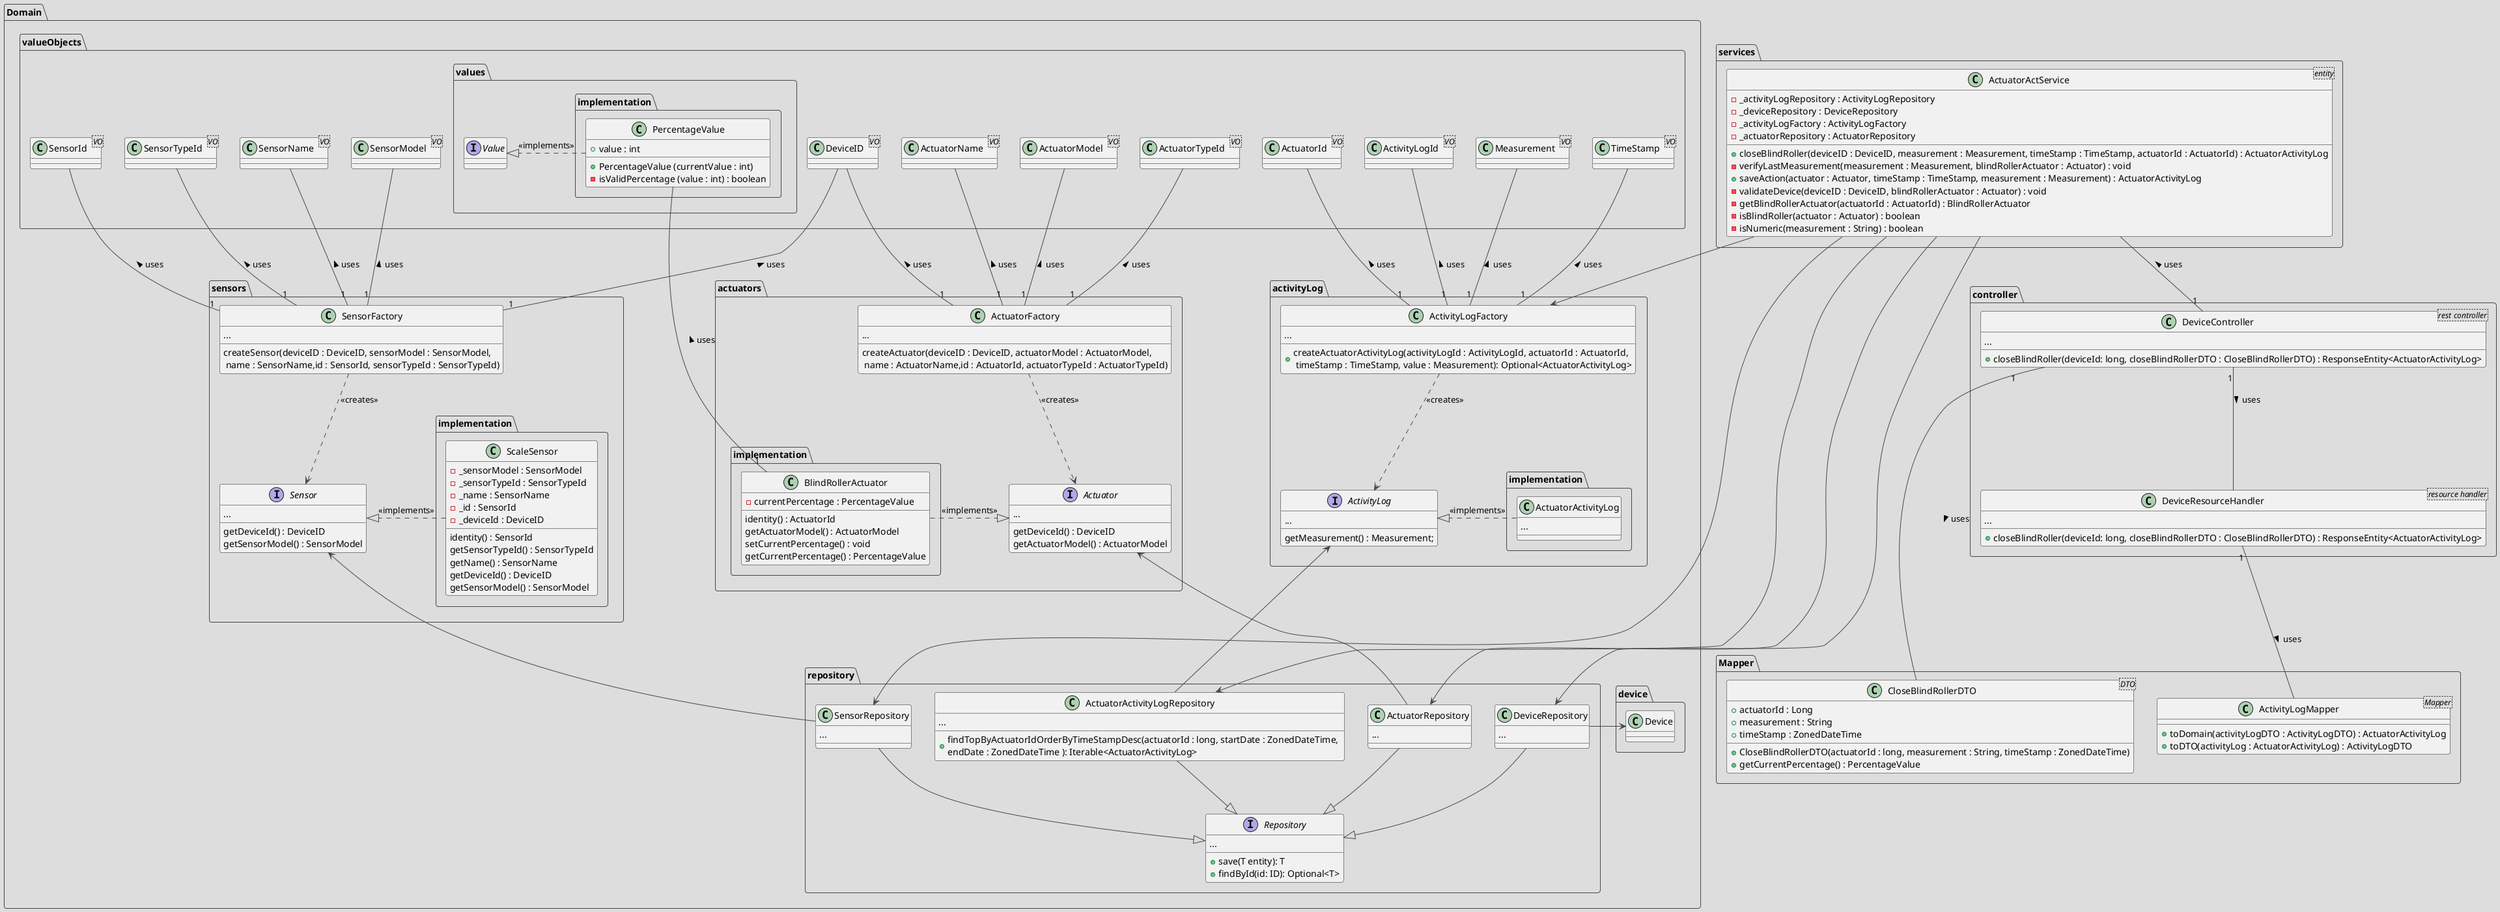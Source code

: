 @startuml
!theme toy

package controller
{

    class DeviceController<rest controller>
    {
     ...
        + closeBlindRoller(deviceId: long, closeBlindRollerDTO : CloseBlindRollerDTO) : ResponseEntity<ActuatorActivityLog>
    }
    class DeviceResourceHandler<resource handler>
    {
        ...
        + closeBlindRoller(deviceId: long, closeBlindRollerDTO : CloseBlindRollerDTO) : ResponseEntity<ActuatorActivityLog>
    }
    }

    package services
    {
        class ActuatorActService<entity>
        {
            - _activityLogRepository : ActivityLogRepository
            - _deviceRepository : DeviceRepository
            - _activityLogFactory : ActivityLogFactory
            - _actuatorRepository : ActuatorRepository

            + closeBlindRoller(deviceID : DeviceID, measurement : Measurement, timeStamp : TimeStamp, actuatorId : ActuatorId) : ActuatorActivityLog
            - verifyLastMeasurement(measurement : Measurement, blindRollerActuator : Actuator) : void
            + saveAction(actuator : Actuator, timeStamp : TimeStamp, measurement : Measurement) : ActuatorActivityLog
            - validateDevice(deviceID : DeviceID, blindRollerActuator : Actuator) : void
            - getBlindRollerActuator(actuatorId : ActuatorId) : BlindRollerActuator
            - isBlindRoller(actuator : Actuator) : boolean
            - isNumeric(measurement : String) : boolean
        }
    }

    package Mapper
    {
            class CloseBlindRollerDTO<DTO>
            {
                + actuatorId : Long
                + measurement : String
                + timeStamp : ZonedDateTime
                + CloseBlindRollerDTO(actuatorId : long, measurement : String, timeStamp : ZonedDateTime)
                + getCurrentPercentage() : PercentageValue
            }
            class ActivityLogMapper<Mapper>
            {
                + toDomain(activityLogDTO : ActivityLogDTO) : ActuatorActivityLog
                + toDTO(activityLog : ActuatorActivityLog) : ActivityLogDTO
            }
    }

    package Domain
    {
        package repository
        {
            interface Repository
            {
                + save(T entity): T
                + findById(id: ID): Optional<T>
                ...
            }

            class ActuatorActivityLogRepository
            {
                ...
                + findTopByActuatorIdOrderByTimeStampDesc(actuatorId : long, startDate : ZonedDateTime, \nendDate : ZonedDateTime ): Iterable<ActuatorActivityLog>
            }

            class DeviceRepository
            {
                ...
            }

            class ActuatorRepository
            {
                ...
            }
             class SensorRepository
                        {
                            ...
                        }

         }
'        package device
'        {
'            class Device
'            {
'                - _roomId : RoomId
'                - _deviceId : DeviceID
'                - _deviceName : DeviceName
'                - _deviceModel : DeviceModel
'                - _deviceStatus : DeviceStatus
'                - _deviceFactory : DeviceFactory
'                ...
'            }
'        }
        package activityLog
        {

            interface ActivityLog
            {
                ...
                getMeasurement() : Measurement;
            }
            package implementation
            {
                class ActuatorActivityLog
                {
                    ...
                }
            }

            class ActivityLogFactory
            {
                ...
                + createActuatorActivityLog(activityLogId : ActivityLogId, actuatorId : ActuatorId,\n timeStamp : TimeStamp, value : Measurement): Optional<ActuatorActivityLog>
            }
        }
        package actuators
        {
            interface Actuator
            {
                ...
                getDeviceId() : DeviceID
                getActuatorModel() : ActuatorModel
            }

            package implementation
            {
                class BlindRollerActuator
                {
                    - currentPercentage : PercentageValue
                    identity() : ActuatorId
                    getActuatorModel() : ActuatorModel
                    setCurrentPercentage() : void
                    getCurrentPercentage() : PercentageValue
                }
            }

            class ActuatorFactory
            {
            ...
            createActuator(deviceID : DeviceID, actuatorModel : ActuatorModel,\n name : ActuatorName,id : ActuatorId, actuatorTypeId : ActuatorTypeId)
            }
        }
        package sensors
                {
                    interface Sensor
                    {
                        ...
                        getDeviceId() : DeviceID
                        getSensorModel() : SensorModel
                    }

                    package implementation
                    {
                        class ScaleSensor
                        {
                            - _sensorModel : SensorModel
                            - _sensorTypeId : SensorTypeId
                            - _name : SensorName
                            - _id : SensorId
                            - _deviceId : DeviceID
                            identity() : SensorId
                            getSensorTypeId() : SensorTypeId
                            getName() : SensorName
                            getDeviceId() : DeviceID
                            getSensorModel() : SensorModel
                        }
                    }

                    class SensorFactory
                    {
                    ...
                    createSensor(deviceID : DeviceID, sensorModel : SensorModel,\n name : SensorName,id : SensorId, sensorTypeId : SensorTypeId)
                    }
                }

        package device
        {
            class Device
            {

            }
        }

        package valueObjects
        {
            class ActivityLogId<VO>
            {

            }

            class DeviceID<VO>
            {

            }

            class Measurement<VO>
            {

            }

            class TimeStamp<VO>
            {

            }

            class ActuatorId<VO>
            {

            }

            class ActuatorTypeId<VO>
            {

            }
            class ActuatorName<VO>
            {

            }

            class ActuatorModel<VO>
            {

            }
            class SensorModel<VO>
            {

            }
            class SensorId<VO>
            {

            }

            class SensorTypeId<VO>
            {

            }
            class SensorName<VO>
            {

            }

            package values
            {
                interface Value
                {

                }

                package implementation
                {
                    class PercentageValue
                    {
                        + value : int
                        + PercentageValue (currentValue : int)
                        - isValidPercentage (value : int) : boolean

                    }                    
                }
            }

        }

    }


DeviceController "1"-up- ActuatorActService: uses >

ActuatorActService --> ActuatorActivityLogRepository
ActuatorActService --> DeviceRepository
ActuatorActService --> ActivityLogFactory
ActuatorActService --> ActuatorRepository
ActuatorActService --> SensorRepository

ActuatorActivityLogRepository --|> Repository
DeviceRepository --|> Repository
ActuatorRepository --|> Repository
SensorRepository --|> Repository


ScaleSensor .right.|> Sensor : <<implements>>

ActivityLogFactory "1"-up- ActivityLogId : uses >
ActivityLogFactory "1"-up- ActuatorId : uses >
ActivityLogFactory "1"-up- TimeStamp : uses >
ActivityLogFactory "1"-up- Measurement : uses >

ActuatorFactory "1"-up- ActuatorModel : uses >
ActuatorFactory "1"-up- ActuatorName : uses >
ActuatorFactory "1"-up- ActuatorTypeId : uses >
ActuatorFactory "1"-up- DeviceID : uses >

SensorFactory "1"-up- SensorModel : uses >
SensorFactory "1"-up- SensorName : uses >
SensorFactory "1"-up- SensorTypeId : uses >
SensorFactory "1"-up- DeviceID : uses >
SensorFactory "1"-up- SensorId : uses >

SensorFactory ..> Sensor : <<creates>>
SensorRepository -up-> Sensor

ActuatorActivityLogRepository -up-> ActivityLog
DeviceRepository -left-> Device
ActuatorRepository -up-> Actuator

ActivityLogFactory ..> ActivityLog : <<creates>>
ActuatorActivityLog .right.|> ActivityLog : <<implements>>
ActuatorFactory ..> Actuator : <<creates>>
BlindRollerActuator .right.|> Actuator : <<implements>>
PercentageValue .right.|> Value : <<implements>>

BlindRollerActuator "1"-right- PercentageValue : uses >
DeviceController "1"-right-CloseBlindRollerDTO : uses >

DeviceController "1"-down-DeviceResourceHandler : uses >
DeviceResourceHandler "1"-down-ActivityLogMapper : uses >


'ActivityLog "1"-- ActivityLogId : uses >
'ActivityLog "1"-- ActuatorId : uses >
'ActivityLog "1"-- TimeStamp : uses >
'ActivityLog "1"-- Measurement : uses >
'
'BlindRollerActuator "1"-- ActuatorName : uses >
'BlindRollerActuator "1"-- ActuatorId : uses >
'BlindRollerActuator "1"-- DeviceID : uses >
'BlindRollerActuator "1"-- ActuatorTypeId : uses >
'BlindRollerActuator "1"-- ActuatorModel : uses >




@enduml